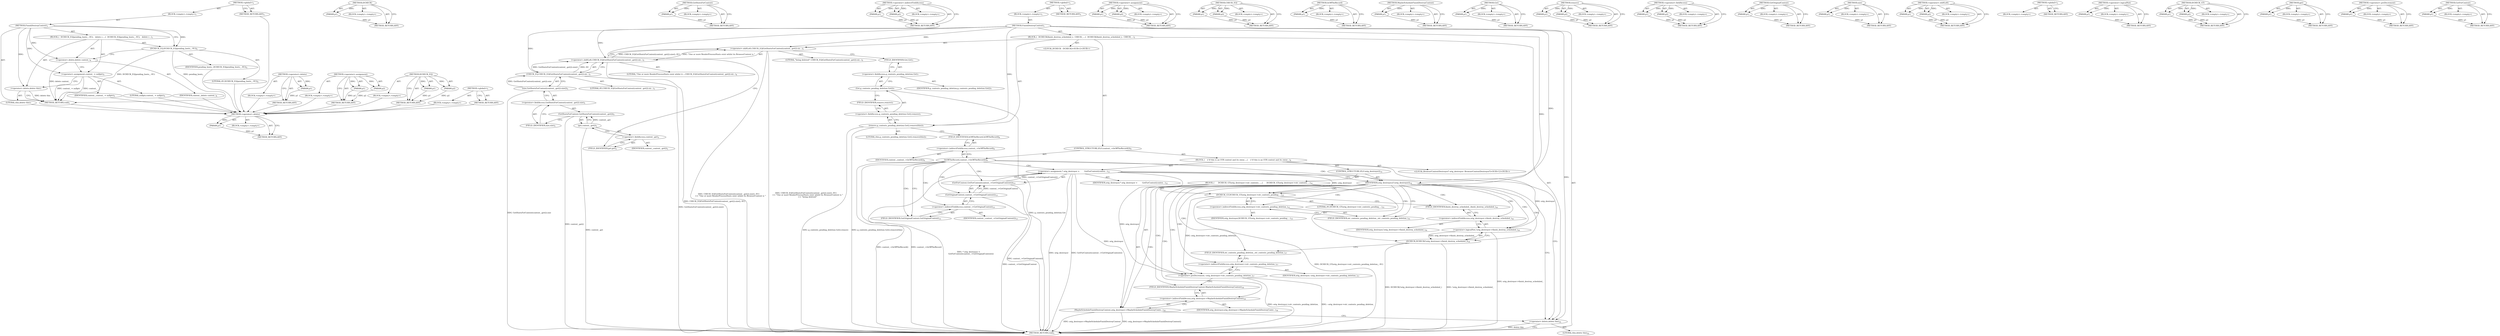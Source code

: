digraph "GetForContext" {
vulnerable_6 [label=<(METHOD,&lt;global&gt;)<SUB>1</SUB>>];
vulnerable_7 [label=<(BLOCK,&lt;empty&gt;,&lt;empty&gt;)<SUB>1</SUB>>];
vulnerable_8 [label=<(METHOD,FinishDestroyContext)<SUB>1</SUB>>];
vulnerable_9 [label=<(BLOCK,{
  DCHECK_EQ(pending_hosts_, 0U);
 
  delete c...,{
  DCHECK_EQ(pending_hosts_, 0U);
 
  delete c...)<SUB>1</SUB>>];
vulnerable_10 [label=<(DCHECK_EQ,DCHECK_EQ(pending_hosts_, 0U))<SUB>2</SUB>>];
vulnerable_11 [label=<(IDENTIFIER,pending_hosts_,DCHECK_EQ(pending_hosts_, 0U))<SUB>2</SUB>>];
vulnerable_12 [label=<(LITERAL,0U,DCHECK_EQ(pending_hosts_, 0U))<SUB>2</SUB>>];
vulnerable_13 [label=<(&lt;operator&gt;.delete,delete context_)<SUB>4</SUB>>];
vulnerable_14 [label=<(IDENTIFIER,context_,delete context_)<SUB>4</SUB>>];
vulnerable_15 [label=<(&lt;operator&gt;.assignment,context_ = nullptr)<SUB>5</SUB>>];
vulnerable_16 [label=<(IDENTIFIER,context_,context_ = nullptr)<SUB>5</SUB>>];
vulnerable_17 [label=<(LITERAL,nullptr,context_ = nullptr)<SUB>5</SUB>>];
vulnerable_18 [label=<(&lt;operator&gt;.delete,delete this)<SUB>7</SUB>>];
vulnerable_19 [label=<(LITERAL,this,delete this)<SUB>7</SUB>>];
vulnerable_20 [label=<(METHOD_RETURN,void)<SUB>1</SUB>>];
vulnerable_22 [label=<(METHOD_RETURN,ANY)<SUB>1</SUB>>];
vulnerable_44 [label=<(METHOD,&lt;operator&gt;.delete)>];
vulnerable_45 [label=<(PARAM,p1)>];
vulnerable_46 [label=<(BLOCK,&lt;empty&gt;,&lt;empty&gt;)>];
vulnerable_47 [label=<(METHOD_RETURN,ANY)>];
vulnerable_48 [label=<(METHOD,&lt;operator&gt;.assignment)>];
vulnerable_49 [label=<(PARAM,p1)>];
vulnerable_50 [label=<(PARAM,p2)>];
vulnerable_51 [label=<(BLOCK,&lt;empty&gt;,&lt;empty&gt;)>];
vulnerable_52 [label=<(METHOD_RETURN,ANY)>];
vulnerable_39 [label=<(METHOD,DCHECK_EQ)>];
vulnerable_40 [label=<(PARAM,p1)>];
vulnerable_41 [label=<(PARAM,p2)>];
vulnerable_42 [label=<(BLOCK,&lt;empty&gt;,&lt;empty&gt;)>];
vulnerable_43 [label=<(METHOD_RETURN,ANY)>];
vulnerable_33 [label=<(METHOD,&lt;global&gt;)<SUB>1</SUB>>];
vulnerable_34 [label=<(BLOCK,&lt;empty&gt;,&lt;empty&gt;)>];
vulnerable_35 [label=<(METHOD_RETURN,ANY)>];
fixed_174 [label=<(METHOD,&lt;operator&gt;.delete)>];
fixed_175 [label=<(PARAM,p1)>];
fixed_176 [label=<(BLOCK,&lt;empty&gt;,&lt;empty&gt;)>];
fixed_177 [label=<(METHOD_RETURN,ANY)>];
fixed_158 [label=<(METHOD,DCHECK)>];
fixed_159 [label=<(PARAM,p1)>];
fixed_160 [label=<(BLOCK,&lt;empty&gt;,&lt;empty&gt;)>];
fixed_161 [label=<(METHOD_RETURN,ANY)>];
fixed_114 [label=<(METHOD,GetHostsForContext)>];
fixed_115 [label=<(PARAM,p1)>];
fixed_116 [label=<(BLOCK,&lt;empty&gt;,&lt;empty&gt;)>];
fixed_117 [label=<(METHOD_RETURN,ANY)>];
fixed_135 [label=<(METHOD,&lt;operator&gt;.indirectFieldAccess)>];
fixed_136 [label=<(PARAM,p1)>];
fixed_137 [label=<(PARAM,p2)>];
fixed_138 [label=<(BLOCK,&lt;empty&gt;,&lt;empty&gt;)>];
fixed_139 [label=<(METHOD_RETURN,ANY)>];
fixed_6 [label=<(METHOD,&lt;global&gt;)<SUB>1</SUB>>];
fixed_7 [label=<(BLOCK,&lt;empty&gt;,&lt;empty&gt;)<SUB>1</SUB>>];
fixed_8 [label=<(METHOD,FinishDestroyContext)<SUB>1</SUB>>];
fixed_9 [label=<(BLOCK,{
  DCHECK(finish_destroy_scheduled_);
  CHECK_...,{
  DCHECK(finish_destroy_scheduled_);
  CHECK_...)<SUB>1</SUB>>];
fixed_10 [label="<(LOCAL,DCHECK : DCHECK)<SUB>2</SUB>>"];
fixed_11 [label=<(&lt;operator&gt;.shiftLeft,CHECK_EQ(GetHostsForContext(context_.get()).siz...)<SUB>3</SUB>>];
fixed_12 [label=<(&lt;operator&gt;.shiftLeft,CHECK_EQ(GetHostsForContext(context_.get()).siz...)<SUB>3</SUB>>];
fixed_13 [label=<(CHECK_EQ,CHECK_EQ(GetHostsForContext(context_.get()).siz...)<SUB>3</SUB>>];
fixed_14 [label=<(size,GetHostsForContext(context_.get()).size())<SUB>3</SUB>>];
fixed_15 [label=<(&lt;operator&gt;.fieldAccess,GetHostsForContext(context_.get()).size)<SUB>3</SUB>>];
fixed_16 [label=<(GetHostsForContext,GetHostsForContext(context_.get()))<SUB>3</SUB>>];
fixed_17 [label=<(get,context_.get())<SUB>3</SUB>>];
fixed_18 [label=<(&lt;operator&gt;.fieldAccess,context_.get)<SUB>3</SUB>>];
fixed_19 [label=<(IDENTIFIER,context_,context_.get())<SUB>3</SUB>>];
fixed_20 [label=<(FIELD_IDENTIFIER,get,get)<SUB>3</SUB>>];
fixed_21 [label=<(FIELD_IDENTIFIER,size,size)<SUB>3</SUB>>];
fixed_22 [label=<(LITERAL,0U,CHECK_EQ(GetHostsForContext(context_.get()).siz...)<SUB>3</SUB>>];
fixed_23 [label=<(LITERAL,&quot;One or more RenderProcessHosts exist whilst it...,CHECK_EQ(GetHostsForContext(context_.get()).siz...)<SUB>4</SUB>>];
fixed_24 [label=<(LITERAL,&quot;being deleted!&quot;,CHECK_EQ(GetHostsForContext(context_.get()).siz...)<SUB>5</SUB>>];
fixed_25 [label=<(remove,g_contexts_pending_deletion.Get().remove(this))<SUB>7</SUB>>];
fixed_26 [label=<(&lt;operator&gt;.fieldAccess,g_contexts_pending_deletion.Get().remove)<SUB>7</SUB>>];
fixed_27 [label=<(Get,g_contexts_pending_deletion.Get())<SUB>7</SUB>>];
fixed_28 [label=<(&lt;operator&gt;.fieldAccess,g_contexts_pending_deletion.Get)<SUB>7</SUB>>];
fixed_29 [label=<(IDENTIFIER,g_contexts_pending_deletion,g_contexts_pending_deletion.Get())<SUB>7</SUB>>];
fixed_30 [label=<(FIELD_IDENTIFIER,Get,Get)<SUB>7</SUB>>];
fixed_31 [label=<(FIELD_IDENTIFIER,remove,remove)<SUB>7</SUB>>];
fixed_32 [label=<(LITERAL,this,g_contexts_pending_deletion.Get().remove(this))<SUB>7</SUB>>];
fixed_33 [label=<(CONTROL_STRUCTURE,IF,if (context_-&gt;IsOffTheRecord()))<SUB>9</SUB>>];
fixed_34 [label=<(IsOffTheRecord,context_-&gt;IsOffTheRecord())<SUB>9</SUB>>];
fixed_35 [label=<(&lt;operator&gt;.indirectFieldAccess,context_-&gt;IsOffTheRecord)<SUB>9</SUB>>];
fixed_36 [label=<(IDENTIFIER,context_,context_-&gt;IsOffTheRecord())<SUB>9</SUB>>];
fixed_37 [label=<(FIELD_IDENTIFIER,IsOffTheRecord,IsOffTheRecord)<SUB>9</SUB>>];
fixed_38 [label=<(BLOCK,{
    // If this is an OTR context and its owne...,{
    // If this is an OTR context and its owne...)<SUB>9</SUB>>];
fixed_39 [label="<(LOCAL,BrowserContextDestroyer* orig_destroyer: BrowserContextDestroyer*)<SUB>12</SUB>>"];
fixed_40 [label=<(&lt;operator&gt;.assignment,* orig_destroyer =
        GetForContext(contex...)<SUB>12</SUB>>];
fixed_41 [label=<(IDENTIFIER,orig_destroyer,* orig_destroyer =
        GetForContext(contex...)<SUB>12</SUB>>];
fixed_42 [label=<(GetForContext,GetForContext(context_-&gt;GetOriginalContext()))<SUB>13</SUB>>];
fixed_43 [label=<(GetOriginalContext,context_-&gt;GetOriginalContext())<SUB>13</SUB>>];
fixed_44 [label=<(&lt;operator&gt;.indirectFieldAccess,context_-&gt;GetOriginalContext)<SUB>13</SUB>>];
fixed_45 [label=<(IDENTIFIER,context_,context_-&gt;GetOriginalContext())<SUB>13</SUB>>];
fixed_46 [label=<(FIELD_IDENTIFIER,GetOriginalContext,GetOriginalContext)<SUB>13</SUB>>];
fixed_47 [label=<(CONTROL_STRUCTURE,IF,if (orig_destroyer))<SUB>14</SUB>>];
fixed_48 [label=<(IDENTIFIER,orig_destroyer,if (orig_destroyer))<SUB>14</SUB>>];
fixed_49 [label=<(BLOCK,{
      DCHECK_GT(orig_destroyer-&gt;otr_contexts_...,{
      DCHECK_GT(orig_destroyer-&gt;otr_contexts_...)<SUB>14</SUB>>];
fixed_50 [label=<(DCHECK_GT,DCHECK_GT(orig_destroyer-&gt;otr_contexts_pending_...)<SUB>15</SUB>>];
fixed_51 [label=<(&lt;operator&gt;.indirectFieldAccess,orig_destroyer-&gt;otr_contexts_pending_deletion_)<SUB>15</SUB>>];
fixed_52 [label=<(IDENTIFIER,orig_destroyer,DCHECK_GT(orig_destroyer-&gt;otr_contexts_pending_...)<SUB>15</SUB>>];
fixed_53 [label=<(FIELD_IDENTIFIER,otr_contexts_pending_deletion_,otr_contexts_pending_deletion_)<SUB>15</SUB>>];
fixed_54 [label=<(LITERAL,0U,DCHECK_GT(orig_destroyer-&gt;otr_contexts_pending_...)<SUB>15</SUB>>];
fixed_55 [label=<(DCHECK,DCHECK(!orig_destroyer-&gt;finish_destroy_scheduled_))<SUB>16</SUB>>];
fixed_56 [label=<(&lt;operator&gt;.logicalNot,!orig_destroyer-&gt;finish_destroy_scheduled_)<SUB>16</SUB>>];
fixed_57 [label=<(&lt;operator&gt;.indirectFieldAccess,orig_destroyer-&gt;finish_destroy_scheduled_)<SUB>16</SUB>>];
fixed_58 [label=<(IDENTIFIER,orig_destroyer,!orig_destroyer-&gt;finish_destroy_scheduled_)<SUB>16</SUB>>];
fixed_59 [label=<(FIELD_IDENTIFIER,finish_destroy_scheduled_,finish_destroy_scheduled_)<SUB>16</SUB>>];
fixed_60 [label=<(&lt;operator&gt;.preDecrement,--orig_destroyer-&gt;otr_contexts_pending_deletion_)<SUB>17</SUB>>];
fixed_61 [label=<(&lt;operator&gt;.indirectFieldAccess,orig_destroyer-&gt;otr_contexts_pending_deletion_)<SUB>17</SUB>>];
fixed_62 [label=<(IDENTIFIER,orig_destroyer,--orig_destroyer-&gt;otr_contexts_pending_deletion_)<SUB>17</SUB>>];
fixed_63 [label=<(FIELD_IDENTIFIER,otr_contexts_pending_deletion_,otr_contexts_pending_deletion_)<SUB>17</SUB>>];
fixed_64 [label=<(MaybeScheduleFinishDestroyContext,orig_destroyer-&gt;MaybeScheduleFinishDestroyConte...)<SUB>18</SUB>>];
fixed_65 [label=<(&lt;operator&gt;.indirectFieldAccess,orig_destroyer-&gt;MaybeScheduleFinishDestroyContext)<SUB>18</SUB>>];
fixed_66 [label=<(IDENTIFIER,orig_destroyer,orig_destroyer-&gt;MaybeScheduleFinishDestroyConte...)<SUB>18</SUB>>];
fixed_67 [label=<(FIELD_IDENTIFIER,MaybeScheduleFinishDestroyContext,MaybeScheduleFinishDestroyContext)<SUB>18</SUB>>];
fixed_68 [label=<(&lt;operator&gt;.delete,delete this)<SUB>22</SUB>>];
fixed_69 [label=<(LITERAL,this,delete this)<SUB>22</SUB>>];
fixed_70 [label=<(METHOD_RETURN,void)<SUB>1</SUB>>];
fixed_72 [label=<(METHOD_RETURN,ANY)<SUB>1</SUB>>];
fixed_140 [label=<(METHOD,&lt;operator&gt;.assignment)>];
fixed_141 [label=<(PARAM,p1)>];
fixed_142 [label=<(PARAM,p2)>];
fixed_143 [label=<(BLOCK,&lt;empty&gt;,&lt;empty&gt;)>];
fixed_144 [label=<(METHOD_RETURN,ANY)>];
fixed_100 [label=<(METHOD,CHECK_EQ)>];
fixed_101 [label=<(PARAM,p1)>];
fixed_102 [label=<(PARAM,p2)>];
fixed_103 [label=<(BLOCK,&lt;empty&gt;,&lt;empty&gt;)>];
fixed_104 [label=<(METHOD_RETURN,ANY)>];
fixed_131 [label=<(METHOD,IsOffTheRecord)>];
fixed_132 [label=<(PARAM,p1)>];
fixed_133 [label=<(BLOCK,&lt;empty&gt;,&lt;empty&gt;)>];
fixed_134 [label=<(METHOD_RETURN,ANY)>];
fixed_170 [label=<(METHOD,MaybeScheduleFinishDestroyContext)>];
fixed_171 [label=<(PARAM,p1)>];
fixed_172 [label=<(BLOCK,&lt;empty&gt;,&lt;empty&gt;)>];
fixed_173 [label=<(METHOD_RETURN,ANY)>];
fixed_127 [label=<(METHOD,Get)>];
fixed_128 [label=<(PARAM,p1)>];
fixed_129 [label=<(BLOCK,&lt;empty&gt;,&lt;empty&gt;)>];
fixed_130 [label=<(METHOD_RETURN,ANY)>];
fixed_122 [label=<(METHOD,remove)>];
fixed_123 [label=<(PARAM,p1)>];
fixed_124 [label=<(PARAM,p2)>];
fixed_125 [label=<(BLOCK,&lt;empty&gt;,&lt;empty&gt;)>];
fixed_126 [label=<(METHOD_RETURN,ANY)>];
fixed_109 [label=<(METHOD,&lt;operator&gt;.fieldAccess)>];
fixed_110 [label=<(PARAM,p1)>];
fixed_111 [label=<(PARAM,p2)>];
fixed_112 [label=<(BLOCK,&lt;empty&gt;,&lt;empty&gt;)>];
fixed_113 [label=<(METHOD_RETURN,ANY)>];
fixed_149 [label=<(METHOD,GetOriginalContext)>];
fixed_150 [label=<(PARAM,p1)>];
fixed_151 [label=<(BLOCK,&lt;empty&gt;,&lt;empty&gt;)>];
fixed_152 [label=<(METHOD_RETURN,ANY)>];
fixed_105 [label=<(METHOD,size)>];
fixed_106 [label=<(PARAM,p1)>];
fixed_107 [label=<(BLOCK,&lt;empty&gt;,&lt;empty&gt;)>];
fixed_108 [label=<(METHOD_RETURN,ANY)>];
fixed_95 [label=<(METHOD,&lt;operator&gt;.shiftLeft)>];
fixed_96 [label=<(PARAM,p1)>];
fixed_97 [label=<(PARAM,p2)>];
fixed_98 [label=<(BLOCK,&lt;empty&gt;,&lt;empty&gt;)>];
fixed_99 [label=<(METHOD_RETURN,ANY)>];
fixed_89 [label=<(METHOD,&lt;global&gt;)<SUB>1</SUB>>];
fixed_90 [label=<(BLOCK,&lt;empty&gt;,&lt;empty&gt;)>];
fixed_91 [label=<(METHOD_RETURN,ANY)>];
fixed_162 [label=<(METHOD,&lt;operator&gt;.logicalNot)>];
fixed_163 [label=<(PARAM,p1)>];
fixed_164 [label=<(BLOCK,&lt;empty&gt;,&lt;empty&gt;)>];
fixed_165 [label=<(METHOD_RETURN,ANY)>];
fixed_153 [label=<(METHOD,DCHECK_GT)>];
fixed_154 [label=<(PARAM,p1)>];
fixed_155 [label=<(PARAM,p2)>];
fixed_156 [label=<(BLOCK,&lt;empty&gt;,&lt;empty&gt;)>];
fixed_157 [label=<(METHOD_RETURN,ANY)>];
fixed_118 [label=<(METHOD,get)>];
fixed_119 [label=<(PARAM,p1)>];
fixed_120 [label=<(BLOCK,&lt;empty&gt;,&lt;empty&gt;)>];
fixed_121 [label=<(METHOD_RETURN,ANY)>];
fixed_166 [label=<(METHOD,&lt;operator&gt;.preDecrement)>];
fixed_167 [label=<(PARAM,p1)>];
fixed_168 [label=<(BLOCK,&lt;empty&gt;,&lt;empty&gt;)>];
fixed_169 [label=<(METHOD_RETURN,ANY)>];
fixed_145 [label=<(METHOD,GetForContext)>];
fixed_146 [label=<(PARAM,p1)>];
fixed_147 [label=<(BLOCK,&lt;empty&gt;,&lt;empty&gt;)>];
fixed_148 [label=<(METHOD_RETURN,ANY)>];
vulnerable_6 -> vulnerable_7  [key=0, label="AST: "];
vulnerable_6 -> vulnerable_22  [key=0, label="AST: "];
vulnerable_6 -> vulnerable_22  [key=1, label="CFG: "];
vulnerable_7 -> vulnerable_8  [key=0, label="AST: "];
vulnerable_8 -> vulnerable_9  [key=0, label="AST: "];
vulnerable_8 -> vulnerable_20  [key=0, label="AST: "];
vulnerable_8 -> vulnerable_10  [key=0, label="CFG: "];
vulnerable_8 -> vulnerable_10  [key=1, label="DDG: "];
vulnerable_8 -> vulnerable_15  [key=0, label="DDG: "];
vulnerable_8 -> vulnerable_13  [key=0, label="DDG: "];
vulnerable_8 -> vulnerable_18  [key=0, label="DDG: "];
vulnerable_9 -> vulnerable_10  [key=0, label="AST: "];
vulnerable_9 -> vulnerable_13  [key=0, label="AST: "];
vulnerable_9 -> vulnerable_15  [key=0, label="AST: "];
vulnerable_9 -> vulnerable_18  [key=0, label="AST: "];
vulnerable_10 -> vulnerable_11  [key=0, label="AST: "];
vulnerable_10 -> vulnerable_12  [key=0, label="AST: "];
vulnerable_10 -> vulnerable_13  [key=0, label="CFG: "];
vulnerable_10 -> vulnerable_20  [key=0, label="DDG: DCHECK_EQ(pending_hosts_, 0U)"];
vulnerable_10 -> vulnerable_20  [key=1, label="DDG: pending_hosts_"];
vulnerable_11 -> fixed_174  [key=0];
vulnerable_12 -> fixed_174  [key=0];
vulnerable_13 -> vulnerable_14  [key=0, label="AST: "];
vulnerable_13 -> vulnerable_15  [key=0, label="CFG: "];
vulnerable_13 -> vulnerable_20  [key=0, label="DDG: delete context_"];
vulnerable_14 -> fixed_174  [key=0];
vulnerable_15 -> vulnerable_16  [key=0, label="AST: "];
vulnerable_15 -> vulnerable_17  [key=0, label="AST: "];
vulnerable_15 -> vulnerable_18  [key=0, label="CFG: "];
vulnerable_15 -> vulnerable_20  [key=0, label="DDG: context_"];
vulnerable_15 -> vulnerable_20  [key=1, label="DDG: context_ = nullptr"];
vulnerable_16 -> fixed_174  [key=0];
vulnerable_17 -> fixed_174  [key=0];
vulnerable_18 -> vulnerable_19  [key=0, label="AST: "];
vulnerable_18 -> vulnerable_20  [key=0, label="CFG: "];
vulnerable_18 -> vulnerable_20  [key=1, label="DDG: delete this"];
vulnerable_19 -> fixed_174  [key=0];
vulnerable_20 -> fixed_174  [key=0];
vulnerable_22 -> fixed_174  [key=0];
vulnerable_44 -> vulnerable_45  [key=0, label="AST: "];
vulnerable_44 -> vulnerable_45  [key=1, label="DDG: "];
vulnerable_44 -> vulnerable_46  [key=0, label="AST: "];
vulnerable_44 -> vulnerable_47  [key=0, label="AST: "];
vulnerable_44 -> vulnerable_47  [key=1, label="CFG: "];
vulnerable_45 -> vulnerable_47  [key=0, label="DDG: p1"];
vulnerable_46 -> fixed_174  [key=0];
vulnerable_47 -> fixed_174  [key=0];
vulnerable_48 -> vulnerable_49  [key=0, label="AST: "];
vulnerable_48 -> vulnerable_49  [key=1, label="DDG: "];
vulnerable_48 -> vulnerable_51  [key=0, label="AST: "];
vulnerable_48 -> vulnerable_50  [key=0, label="AST: "];
vulnerable_48 -> vulnerable_50  [key=1, label="DDG: "];
vulnerable_48 -> vulnerable_52  [key=0, label="AST: "];
vulnerable_48 -> vulnerable_52  [key=1, label="CFG: "];
vulnerable_49 -> vulnerable_52  [key=0, label="DDG: p1"];
vulnerable_50 -> vulnerable_52  [key=0, label="DDG: p2"];
vulnerable_51 -> fixed_174  [key=0];
vulnerable_52 -> fixed_174  [key=0];
vulnerable_39 -> vulnerable_40  [key=0, label="AST: "];
vulnerable_39 -> vulnerable_40  [key=1, label="DDG: "];
vulnerable_39 -> vulnerable_42  [key=0, label="AST: "];
vulnerable_39 -> vulnerable_41  [key=0, label="AST: "];
vulnerable_39 -> vulnerable_41  [key=1, label="DDG: "];
vulnerable_39 -> vulnerable_43  [key=0, label="AST: "];
vulnerable_39 -> vulnerable_43  [key=1, label="CFG: "];
vulnerable_40 -> vulnerable_43  [key=0, label="DDG: p1"];
vulnerable_41 -> vulnerable_43  [key=0, label="DDG: p2"];
vulnerable_42 -> fixed_174  [key=0];
vulnerable_43 -> fixed_174  [key=0];
vulnerable_33 -> vulnerable_34  [key=0, label="AST: "];
vulnerable_33 -> vulnerable_35  [key=0, label="AST: "];
vulnerable_33 -> vulnerable_35  [key=1, label="CFG: "];
vulnerable_34 -> fixed_174  [key=0];
vulnerable_35 -> fixed_174  [key=0];
fixed_174 -> fixed_175  [key=0, label="AST: "];
fixed_174 -> fixed_175  [key=1, label="DDG: "];
fixed_174 -> fixed_176  [key=0, label="AST: "];
fixed_174 -> fixed_177  [key=0, label="AST: "];
fixed_174 -> fixed_177  [key=1, label="CFG: "];
fixed_175 -> fixed_177  [key=0, label="DDG: p1"];
fixed_158 -> fixed_159  [key=0, label="AST: "];
fixed_158 -> fixed_159  [key=1, label="DDG: "];
fixed_158 -> fixed_160  [key=0, label="AST: "];
fixed_158 -> fixed_161  [key=0, label="AST: "];
fixed_158 -> fixed_161  [key=1, label="CFG: "];
fixed_159 -> fixed_161  [key=0, label="DDG: p1"];
fixed_114 -> fixed_115  [key=0, label="AST: "];
fixed_114 -> fixed_115  [key=1, label="DDG: "];
fixed_114 -> fixed_116  [key=0, label="AST: "];
fixed_114 -> fixed_117  [key=0, label="AST: "];
fixed_114 -> fixed_117  [key=1, label="CFG: "];
fixed_115 -> fixed_117  [key=0, label="DDG: p1"];
fixed_135 -> fixed_136  [key=0, label="AST: "];
fixed_135 -> fixed_136  [key=1, label="DDG: "];
fixed_135 -> fixed_138  [key=0, label="AST: "];
fixed_135 -> fixed_137  [key=0, label="AST: "];
fixed_135 -> fixed_137  [key=1, label="DDG: "];
fixed_135 -> fixed_139  [key=0, label="AST: "];
fixed_135 -> fixed_139  [key=1, label="CFG: "];
fixed_136 -> fixed_139  [key=0, label="DDG: p1"];
fixed_137 -> fixed_139  [key=0, label="DDG: p2"];
fixed_6 -> fixed_7  [key=0, label="AST: "];
fixed_6 -> fixed_72  [key=0, label="AST: "];
fixed_6 -> fixed_72  [key=1, label="CFG: "];
fixed_7 -> fixed_8  [key=0, label="AST: "];
fixed_8 -> fixed_9  [key=0, label="AST: "];
fixed_8 -> fixed_70  [key=0, label="AST: "];
fixed_8 -> fixed_20  [key=0, label="CFG: "];
fixed_8 -> fixed_11  [key=0, label="DDG: "];
fixed_8 -> fixed_25  [key=0, label="DDG: "];
fixed_8 -> fixed_68  [key=0, label="DDG: "];
fixed_8 -> fixed_12  [key=0, label="DDG: "];
fixed_8 -> fixed_13  [key=0, label="DDG: "];
fixed_8 -> fixed_48  [key=0, label="DDG: "];
fixed_8 -> fixed_50  [key=0, label="DDG: "];
fixed_9 -> fixed_10  [key=0, label="AST: "];
fixed_9 -> fixed_11  [key=0, label="AST: "];
fixed_9 -> fixed_25  [key=0, label="AST: "];
fixed_9 -> fixed_33  [key=0, label="AST: "];
fixed_9 -> fixed_68  [key=0, label="AST: "];
fixed_11 -> fixed_12  [key=0, label="AST: "];
fixed_11 -> fixed_24  [key=0, label="AST: "];
fixed_11 -> fixed_30  [key=0, label="CFG: "];
fixed_11 -> fixed_70  [key=0, label="DDG: CHECK_EQ(GetHostsForContext(context_.get()).size(), 0U)
      &lt;&lt; &quot;One or more RenderProcessHosts exist whilst its BrowserContext is &quot;"];
fixed_11 -> fixed_70  [key=1, label="DDG: CHECK_EQ(GetHostsForContext(context_.get()).size(), 0U)
      &lt;&lt; &quot;One or more RenderProcessHosts exist whilst its BrowserContext is &quot;
      &lt;&lt; &quot;being deleted!&quot;"];
fixed_12 -> fixed_13  [key=0, label="AST: "];
fixed_12 -> fixed_23  [key=0, label="AST: "];
fixed_12 -> fixed_11  [key=0, label="CFG: "];
fixed_12 -> fixed_11  [key=1, label="DDG: CHECK_EQ(GetHostsForContext(context_.get()).size(), 0U)"];
fixed_12 -> fixed_11  [key=2, label="DDG: &quot;One or more RenderProcessHosts exist whilst its BrowserContext is &quot;"];
fixed_12 -> fixed_70  [key=0, label="DDG: CHECK_EQ(GetHostsForContext(context_.get()).size(), 0U)"];
fixed_13 -> fixed_14  [key=0, label="AST: "];
fixed_13 -> fixed_22  [key=0, label="AST: "];
fixed_13 -> fixed_12  [key=0, label="CFG: "];
fixed_13 -> fixed_12  [key=1, label="DDG: GetHostsForContext(context_.get()).size()"];
fixed_13 -> fixed_12  [key=2, label="DDG: 0U"];
fixed_13 -> fixed_70  [key=0, label="DDG: GetHostsForContext(context_.get()).size()"];
fixed_14 -> fixed_15  [key=0, label="AST: "];
fixed_14 -> fixed_13  [key=0, label="CFG: "];
fixed_14 -> fixed_13  [key=1, label="DDG: GetHostsForContext(context_.get()).size"];
fixed_14 -> fixed_70  [key=0, label="DDG: GetHostsForContext(context_.get()).size"];
fixed_15 -> fixed_16  [key=0, label="AST: "];
fixed_15 -> fixed_21  [key=0, label="AST: "];
fixed_15 -> fixed_14  [key=0, label="CFG: "];
fixed_16 -> fixed_17  [key=0, label="AST: "];
fixed_16 -> fixed_21  [key=0, label="CFG: "];
fixed_16 -> fixed_70  [key=0, label="DDG: context_.get()"];
fixed_17 -> fixed_18  [key=0, label="AST: "];
fixed_17 -> fixed_16  [key=0, label="CFG: "];
fixed_17 -> fixed_16  [key=1, label="DDG: context_.get"];
fixed_17 -> fixed_70  [key=0, label="DDG: context_.get"];
fixed_18 -> fixed_19  [key=0, label="AST: "];
fixed_18 -> fixed_20  [key=0, label="AST: "];
fixed_18 -> fixed_17  [key=0, label="CFG: "];
fixed_20 -> fixed_18  [key=0, label="CFG: "];
fixed_21 -> fixed_15  [key=0, label="CFG: "];
fixed_25 -> fixed_26  [key=0, label="AST: "];
fixed_25 -> fixed_32  [key=0, label="AST: "];
fixed_25 -> fixed_37  [key=0, label="CFG: "];
fixed_25 -> fixed_70  [key=0, label="DDG: g_contexts_pending_deletion.Get().remove"];
fixed_25 -> fixed_70  [key=1, label="DDG: g_contexts_pending_deletion.Get().remove(this)"];
fixed_26 -> fixed_27  [key=0, label="AST: "];
fixed_26 -> fixed_31  [key=0, label="AST: "];
fixed_26 -> fixed_25  [key=0, label="CFG: "];
fixed_27 -> fixed_28  [key=0, label="AST: "];
fixed_27 -> fixed_31  [key=0, label="CFG: "];
fixed_27 -> fixed_70  [key=0, label="DDG: g_contexts_pending_deletion.Get"];
fixed_28 -> fixed_29  [key=0, label="AST: "];
fixed_28 -> fixed_30  [key=0, label="AST: "];
fixed_28 -> fixed_27  [key=0, label="CFG: "];
fixed_30 -> fixed_28  [key=0, label="CFG: "];
fixed_31 -> fixed_26  [key=0, label="CFG: "];
fixed_33 -> fixed_34  [key=0, label="AST: "];
fixed_33 -> fixed_38  [key=0, label="AST: "];
fixed_34 -> fixed_35  [key=0, label="AST: "];
fixed_34 -> fixed_46  [key=0, label="CFG: "];
fixed_34 -> fixed_46  [key=1, label="CDG: "];
fixed_34 -> fixed_68  [key=0, label="CFG: "];
fixed_34 -> fixed_70  [key=0, label="DDG: context_-&gt;IsOffTheRecord"];
fixed_34 -> fixed_70  [key=1, label="DDG: context_-&gt;IsOffTheRecord()"];
fixed_34 -> fixed_48  [key=0, label="CDG: "];
fixed_34 -> fixed_42  [key=0, label="CDG: "];
fixed_34 -> fixed_40  [key=0, label="CDG: "];
fixed_34 -> fixed_44  [key=0, label="CDG: "];
fixed_34 -> fixed_43  [key=0, label="CDG: "];
fixed_35 -> fixed_36  [key=0, label="AST: "];
fixed_35 -> fixed_37  [key=0, label="AST: "];
fixed_35 -> fixed_34  [key=0, label="CFG: "];
fixed_37 -> fixed_35  [key=0, label="CFG: "];
fixed_38 -> fixed_39  [key=0, label="AST: "];
fixed_38 -> fixed_40  [key=0, label="AST: "];
fixed_38 -> fixed_47  [key=0, label="AST: "];
fixed_40 -> fixed_41  [key=0, label="AST: "];
fixed_40 -> fixed_42  [key=0, label="AST: "];
fixed_40 -> fixed_48  [key=0, label="CFG: "];
fixed_40 -> fixed_70  [key=0, label="DDG: orig_destroyer"];
fixed_40 -> fixed_70  [key=1, label="DDG: GetForContext(context_-&gt;GetOriginalContext())"];
fixed_40 -> fixed_70  [key=2, label="DDG: * orig_destroyer =
        GetForContext(context_-&gt;GetOriginalContext())"];
fixed_40 -> fixed_50  [key=0, label="DDG: orig_destroyer"];
fixed_40 -> fixed_60  [key=0, label="DDG: orig_destroyer"];
fixed_40 -> fixed_64  [key=0, label="DDG: orig_destroyer"];
fixed_40 -> fixed_56  [key=0, label="DDG: orig_destroyer"];
fixed_42 -> fixed_43  [key=0, label="AST: "];
fixed_42 -> fixed_40  [key=0, label="CFG: "];
fixed_42 -> fixed_40  [key=1, label="DDG: context_-&gt;GetOriginalContext()"];
fixed_42 -> fixed_70  [key=0, label="DDG: context_-&gt;GetOriginalContext()"];
fixed_43 -> fixed_44  [key=0, label="AST: "];
fixed_43 -> fixed_42  [key=0, label="CFG: "];
fixed_43 -> fixed_42  [key=1, label="DDG: context_-&gt;GetOriginalContext"];
fixed_43 -> fixed_70  [key=0, label="DDG: context_-&gt;GetOriginalContext"];
fixed_44 -> fixed_45  [key=0, label="AST: "];
fixed_44 -> fixed_46  [key=0, label="AST: "];
fixed_44 -> fixed_43  [key=0, label="CFG: "];
fixed_46 -> fixed_44  [key=0, label="CFG: "];
fixed_47 -> fixed_48  [key=0, label="AST: "];
fixed_47 -> fixed_49  [key=0, label="AST: "];
fixed_48 -> fixed_53  [key=0, label="CFG: "];
fixed_48 -> fixed_53  [key=1, label="CDG: "];
fixed_48 -> fixed_68  [key=0, label="CFG: "];
fixed_48 -> fixed_60  [key=0, label="CDG: "];
fixed_48 -> fixed_61  [key=0, label="CDG: "];
fixed_48 -> fixed_64  [key=0, label="CDG: "];
fixed_48 -> fixed_51  [key=0, label="CDG: "];
fixed_48 -> fixed_57  [key=0, label="CDG: "];
fixed_48 -> fixed_56  [key=0, label="CDG: "];
fixed_48 -> fixed_67  [key=0, label="CDG: "];
fixed_48 -> fixed_63  [key=0, label="CDG: "];
fixed_48 -> fixed_65  [key=0, label="CDG: "];
fixed_48 -> fixed_50  [key=0, label="CDG: "];
fixed_48 -> fixed_59  [key=0, label="CDG: "];
fixed_48 -> fixed_55  [key=0, label="CDG: "];
fixed_49 -> fixed_50  [key=0, label="AST: "];
fixed_49 -> fixed_55  [key=0, label="AST: "];
fixed_49 -> fixed_60  [key=0, label="AST: "];
fixed_49 -> fixed_64  [key=0, label="AST: "];
fixed_50 -> fixed_51  [key=0, label="AST: "];
fixed_50 -> fixed_54  [key=0, label="AST: "];
fixed_50 -> fixed_59  [key=0, label="CFG: "];
fixed_50 -> fixed_70  [key=0, label="DDG: DCHECK_GT(orig_destroyer-&gt;otr_contexts_pending_deletion_, 0U)"];
fixed_50 -> fixed_60  [key=0, label="DDG: orig_destroyer-&gt;otr_contexts_pending_deletion_"];
fixed_51 -> fixed_52  [key=0, label="AST: "];
fixed_51 -> fixed_53  [key=0, label="AST: "];
fixed_51 -> fixed_50  [key=0, label="CFG: "];
fixed_53 -> fixed_51  [key=0, label="CFG: "];
fixed_55 -> fixed_56  [key=0, label="AST: "];
fixed_55 -> fixed_63  [key=0, label="CFG: "];
fixed_55 -> fixed_70  [key=0, label="DDG: !orig_destroyer-&gt;finish_destroy_scheduled_"];
fixed_55 -> fixed_70  [key=1, label="DDG: DCHECK(!orig_destroyer-&gt;finish_destroy_scheduled_)"];
fixed_56 -> fixed_57  [key=0, label="AST: "];
fixed_56 -> fixed_55  [key=0, label="CFG: "];
fixed_56 -> fixed_55  [key=1, label="DDG: orig_destroyer-&gt;finish_destroy_scheduled_"];
fixed_56 -> fixed_70  [key=0, label="DDG: orig_destroyer-&gt;finish_destroy_scheduled_"];
fixed_57 -> fixed_58  [key=0, label="AST: "];
fixed_57 -> fixed_59  [key=0, label="AST: "];
fixed_57 -> fixed_56  [key=0, label="CFG: "];
fixed_59 -> fixed_57  [key=0, label="CFG: "];
fixed_60 -> fixed_61  [key=0, label="AST: "];
fixed_60 -> fixed_67  [key=0, label="CFG: "];
fixed_60 -> fixed_70  [key=0, label="DDG: orig_destroyer-&gt;otr_contexts_pending_deletion_"];
fixed_60 -> fixed_70  [key=1, label="DDG: --orig_destroyer-&gt;otr_contexts_pending_deletion_"];
fixed_61 -> fixed_62  [key=0, label="AST: "];
fixed_61 -> fixed_63  [key=0, label="AST: "];
fixed_61 -> fixed_60  [key=0, label="CFG: "];
fixed_63 -> fixed_61  [key=0, label="CFG: "];
fixed_64 -> fixed_65  [key=0, label="AST: "];
fixed_64 -> fixed_68  [key=0, label="CFG: "];
fixed_64 -> fixed_70  [key=0, label="DDG: orig_destroyer-&gt;MaybeScheduleFinishDestroyContext"];
fixed_64 -> fixed_70  [key=1, label="DDG: orig_destroyer-&gt;MaybeScheduleFinishDestroyContext()"];
fixed_65 -> fixed_66  [key=0, label="AST: "];
fixed_65 -> fixed_67  [key=0, label="AST: "];
fixed_65 -> fixed_64  [key=0, label="CFG: "];
fixed_67 -> fixed_65  [key=0, label="CFG: "];
fixed_68 -> fixed_69  [key=0, label="AST: "];
fixed_68 -> fixed_70  [key=0, label="CFG: "];
fixed_68 -> fixed_70  [key=1, label="DDG: delete this"];
fixed_140 -> fixed_141  [key=0, label="AST: "];
fixed_140 -> fixed_141  [key=1, label="DDG: "];
fixed_140 -> fixed_143  [key=0, label="AST: "];
fixed_140 -> fixed_142  [key=0, label="AST: "];
fixed_140 -> fixed_142  [key=1, label="DDG: "];
fixed_140 -> fixed_144  [key=0, label="AST: "];
fixed_140 -> fixed_144  [key=1, label="CFG: "];
fixed_141 -> fixed_144  [key=0, label="DDG: p1"];
fixed_142 -> fixed_144  [key=0, label="DDG: p2"];
fixed_100 -> fixed_101  [key=0, label="AST: "];
fixed_100 -> fixed_101  [key=1, label="DDG: "];
fixed_100 -> fixed_103  [key=0, label="AST: "];
fixed_100 -> fixed_102  [key=0, label="AST: "];
fixed_100 -> fixed_102  [key=1, label="DDG: "];
fixed_100 -> fixed_104  [key=0, label="AST: "];
fixed_100 -> fixed_104  [key=1, label="CFG: "];
fixed_101 -> fixed_104  [key=0, label="DDG: p1"];
fixed_102 -> fixed_104  [key=0, label="DDG: p2"];
fixed_131 -> fixed_132  [key=0, label="AST: "];
fixed_131 -> fixed_132  [key=1, label="DDG: "];
fixed_131 -> fixed_133  [key=0, label="AST: "];
fixed_131 -> fixed_134  [key=0, label="AST: "];
fixed_131 -> fixed_134  [key=1, label="CFG: "];
fixed_132 -> fixed_134  [key=0, label="DDG: p1"];
fixed_170 -> fixed_171  [key=0, label="AST: "];
fixed_170 -> fixed_171  [key=1, label="DDG: "];
fixed_170 -> fixed_172  [key=0, label="AST: "];
fixed_170 -> fixed_173  [key=0, label="AST: "];
fixed_170 -> fixed_173  [key=1, label="CFG: "];
fixed_171 -> fixed_173  [key=0, label="DDG: p1"];
fixed_127 -> fixed_128  [key=0, label="AST: "];
fixed_127 -> fixed_128  [key=1, label="DDG: "];
fixed_127 -> fixed_129  [key=0, label="AST: "];
fixed_127 -> fixed_130  [key=0, label="AST: "];
fixed_127 -> fixed_130  [key=1, label="CFG: "];
fixed_128 -> fixed_130  [key=0, label="DDG: p1"];
fixed_122 -> fixed_123  [key=0, label="AST: "];
fixed_122 -> fixed_123  [key=1, label="DDG: "];
fixed_122 -> fixed_125  [key=0, label="AST: "];
fixed_122 -> fixed_124  [key=0, label="AST: "];
fixed_122 -> fixed_124  [key=1, label="DDG: "];
fixed_122 -> fixed_126  [key=0, label="AST: "];
fixed_122 -> fixed_126  [key=1, label="CFG: "];
fixed_123 -> fixed_126  [key=0, label="DDG: p1"];
fixed_124 -> fixed_126  [key=0, label="DDG: p2"];
fixed_109 -> fixed_110  [key=0, label="AST: "];
fixed_109 -> fixed_110  [key=1, label="DDG: "];
fixed_109 -> fixed_112  [key=0, label="AST: "];
fixed_109 -> fixed_111  [key=0, label="AST: "];
fixed_109 -> fixed_111  [key=1, label="DDG: "];
fixed_109 -> fixed_113  [key=0, label="AST: "];
fixed_109 -> fixed_113  [key=1, label="CFG: "];
fixed_110 -> fixed_113  [key=0, label="DDG: p1"];
fixed_111 -> fixed_113  [key=0, label="DDG: p2"];
fixed_149 -> fixed_150  [key=0, label="AST: "];
fixed_149 -> fixed_150  [key=1, label="DDG: "];
fixed_149 -> fixed_151  [key=0, label="AST: "];
fixed_149 -> fixed_152  [key=0, label="AST: "];
fixed_149 -> fixed_152  [key=1, label="CFG: "];
fixed_150 -> fixed_152  [key=0, label="DDG: p1"];
fixed_105 -> fixed_106  [key=0, label="AST: "];
fixed_105 -> fixed_106  [key=1, label="DDG: "];
fixed_105 -> fixed_107  [key=0, label="AST: "];
fixed_105 -> fixed_108  [key=0, label="AST: "];
fixed_105 -> fixed_108  [key=1, label="CFG: "];
fixed_106 -> fixed_108  [key=0, label="DDG: p1"];
fixed_95 -> fixed_96  [key=0, label="AST: "];
fixed_95 -> fixed_96  [key=1, label="DDG: "];
fixed_95 -> fixed_98  [key=0, label="AST: "];
fixed_95 -> fixed_97  [key=0, label="AST: "];
fixed_95 -> fixed_97  [key=1, label="DDG: "];
fixed_95 -> fixed_99  [key=0, label="AST: "];
fixed_95 -> fixed_99  [key=1, label="CFG: "];
fixed_96 -> fixed_99  [key=0, label="DDG: p1"];
fixed_97 -> fixed_99  [key=0, label="DDG: p2"];
fixed_89 -> fixed_90  [key=0, label="AST: "];
fixed_89 -> fixed_91  [key=0, label="AST: "];
fixed_89 -> fixed_91  [key=1, label="CFG: "];
fixed_162 -> fixed_163  [key=0, label="AST: "];
fixed_162 -> fixed_163  [key=1, label="DDG: "];
fixed_162 -> fixed_164  [key=0, label="AST: "];
fixed_162 -> fixed_165  [key=0, label="AST: "];
fixed_162 -> fixed_165  [key=1, label="CFG: "];
fixed_163 -> fixed_165  [key=0, label="DDG: p1"];
fixed_153 -> fixed_154  [key=0, label="AST: "];
fixed_153 -> fixed_154  [key=1, label="DDG: "];
fixed_153 -> fixed_156  [key=0, label="AST: "];
fixed_153 -> fixed_155  [key=0, label="AST: "];
fixed_153 -> fixed_155  [key=1, label="DDG: "];
fixed_153 -> fixed_157  [key=0, label="AST: "];
fixed_153 -> fixed_157  [key=1, label="CFG: "];
fixed_154 -> fixed_157  [key=0, label="DDG: p1"];
fixed_155 -> fixed_157  [key=0, label="DDG: p2"];
fixed_118 -> fixed_119  [key=0, label="AST: "];
fixed_118 -> fixed_119  [key=1, label="DDG: "];
fixed_118 -> fixed_120  [key=0, label="AST: "];
fixed_118 -> fixed_121  [key=0, label="AST: "];
fixed_118 -> fixed_121  [key=1, label="CFG: "];
fixed_119 -> fixed_121  [key=0, label="DDG: p1"];
fixed_166 -> fixed_167  [key=0, label="AST: "];
fixed_166 -> fixed_167  [key=1, label="DDG: "];
fixed_166 -> fixed_168  [key=0, label="AST: "];
fixed_166 -> fixed_169  [key=0, label="AST: "];
fixed_166 -> fixed_169  [key=1, label="CFG: "];
fixed_167 -> fixed_169  [key=0, label="DDG: p1"];
fixed_145 -> fixed_146  [key=0, label="AST: "];
fixed_145 -> fixed_146  [key=1, label="DDG: "];
fixed_145 -> fixed_147  [key=0, label="AST: "];
fixed_145 -> fixed_148  [key=0, label="AST: "];
fixed_145 -> fixed_148  [key=1, label="CFG: "];
fixed_146 -> fixed_148  [key=0, label="DDG: p1"];
}
